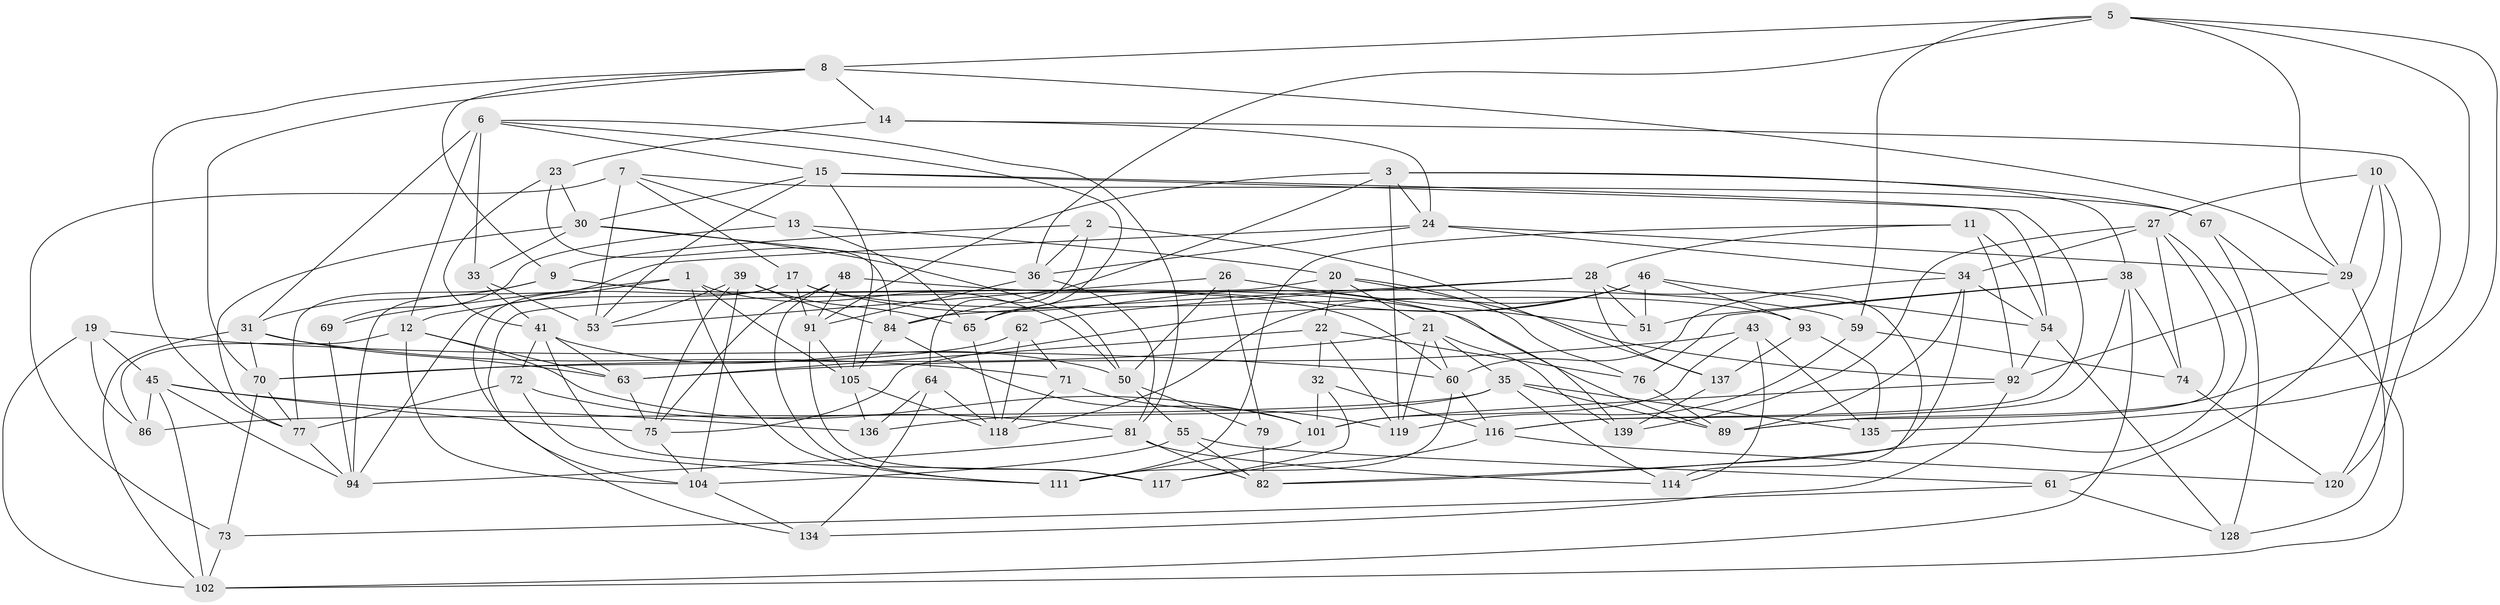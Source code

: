 // Generated by graph-tools (version 1.1) at 2025/24/03/03/25 07:24:26]
// undirected, 88 vertices, 222 edges
graph export_dot {
graph [start="1"]
  node [color=gray90,style=filled];
  1 [super="+18"];
  2;
  3 [super="+4"];
  5 [super="+66"];
  6 [super="+16"];
  7 [super="+57"];
  8 [super="+109"];
  9 [super="+47"];
  10;
  11;
  12 [super="+25"];
  13;
  14;
  15 [super="+100"];
  17 [super="+98"];
  19;
  20 [super="+80"];
  21 [super="+44"];
  22 [super="+37"];
  23;
  24 [super="+106"];
  26;
  27 [super="+90"];
  28 [super="+124"];
  29 [super="+42"];
  30 [super="+110"];
  31 [super="+49"];
  32;
  33;
  34 [super="+83"];
  35 [super="+58"];
  36 [super="+123"];
  38 [super="+131"];
  39 [super="+40"];
  41 [super="+87"];
  43;
  45 [super="+115"];
  46 [super="+52"];
  48;
  50 [super="+113"];
  51;
  53 [super="+68"];
  54 [super="+56"];
  55;
  59;
  60 [super="+96"];
  61;
  62;
  63 [super="+95"];
  64;
  65 [super="+78"];
  67;
  69;
  70 [super="+127"];
  71;
  72;
  73;
  74;
  75 [super="+121"];
  76;
  77 [super="+125"];
  79;
  81 [super="+107"];
  82 [super="+88"];
  84 [super="+85"];
  86;
  89 [super="+103"];
  91 [super="+99"];
  92 [super="+138"];
  93;
  94 [super="+97"];
  101 [super="+126"];
  102 [super="+108"];
  104 [super="+129"];
  105 [super="+112"];
  111 [super="+132"];
  114;
  116 [super="+122"];
  117;
  118 [super="+130"];
  119 [super="+133"];
  120;
  128;
  134;
  135;
  136;
  137;
  139;
  1 -- 69 [weight=2];
  1 -- 12;
  1 -- 111;
  1 -- 50;
  1 -- 105;
  2 -- 9;
  2 -- 137;
  2 -- 64;
  2 -- 36;
  3 -- 119;
  3 -- 38;
  3 -- 84;
  3 -- 24;
  3 -- 67;
  3 -- 91;
  5 -- 29;
  5 -- 89;
  5 -- 59;
  5 -- 135;
  5 -- 8;
  5 -- 36;
  6 -- 15;
  6 -- 65;
  6 -- 33;
  6 -- 12;
  6 -- 31;
  6 -- 81;
  7 -- 13;
  7 -- 67;
  7 -- 73;
  7 -- 17;
  7 -- 53 [weight=2];
  8 -- 14;
  8 -- 70;
  8 -- 29;
  8 -- 77;
  8 -- 9;
  9 -- 89;
  9 -- 77;
  9 -- 60;
  9 -- 31;
  10 -- 61;
  10 -- 27;
  10 -- 29;
  10 -- 120;
  11 -- 92;
  11 -- 28;
  11 -- 111;
  11 -- 54;
  12 -- 63;
  12 -- 101;
  12 -- 86;
  12 -- 104;
  13 -- 69;
  13 -- 65;
  13 -- 20;
  14 -- 24;
  14 -- 23;
  14 -- 120;
  15 -- 116;
  15 -- 53;
  15 -- 105;
  15 -- 30;
  15 -- 54;
  17 -- 139;
  17 -- 104;
  17 -- 93;
  17 -- 94;
  17 -- 91;
  19 -- 86;
  19 -- 102;
  19 -- 60;
  19 -- 45;
  20 -- 92;
  20 -- 134;
  20 -- 21;
  20 -- 22;
  20 -- 76;
  21 -- 119;
  21 -- 35;
  21 -- 70;
  21 -- 139;
  21 -- 60;
  22 -- 119 [weight=2];
  22 -- 76;
  22 -- 32;
  22 -- 63;
  23 -- 41;
  23 -- 84;
  23 -- 30;
  24 -- 94;
  24 -- 34;
  24 -- 36;
  24 -- 29;
  26 -- 53;
  26 -- 51;
  26 -- 79;
  26 -- 50;
  27 -- 139;
  27 -- 82;
  27 -- 89;
  27 -- 34;
  27 -- 74;
  28 -- 84;
  28 -- 51;
  28 -- 137;
  28 -- 114;
  28 -- 62;
  29 -- 92;
  29 -- 128;
  30 -- 33;
  30 -- 77;
  30 -- 50;
  30 -- 36;
  31 -- 71;
  31 -- 63;
  31 -- 70;
  31 -- 102;
  32 -- 117;
  32 -- 116;
  32 -- 101;
  33 -- 41;
  33 -- 53;
  34 -- 60;
  34 -- 82;
  34 -- 54;
  34 -- 89;
  35 -- 136;
  35 -- 114;
  35 -- 86;
  35 -- 135;
  35 -- 89;
  36 -- 81;
  36 -- 91;
  38 -- 76;
  38 -- 51;
  38 -- 116;
  38 -- 74;
  38 -- 102;
  39 -- 84;
  39 -- 75;
  39 -- 65 [weight=2];
  39 -- 104;
  39 -- 53;
  41 -- 117;
  41 -- 72;
  41 -- 50;
  41 -- 63;
  43 -- 135;
  43 -- 63;
  43 -- 114;
  43 -- 101;
  45 -- 136;
  45 -- 86;
  45 -- 102;
  45 -- 75;
  45 -- 94;
  46 -- 65;
  46 -- 51;
  46 -- 93;
  46 -- 54;
  46 -- 118;
  46 -- 75;
  48 -- 111;
  48 -- 59;
  48 -- 75;
  48 -- 91;
  50 -- 79;
  50 -- 55;
  54 -- 92;
  54 -- 128;
  55 -- 61;
  55 -- 104;
  55 -- 82;
  59 -- 74;
  59 -- 119;
  60 -- 111;
  60 -- 116;
  61 -- 73;
  61 -- 128;
  62 -- 71;
  62 -- 70;
  62 -- 118;
  63 -- 75;
  64 -- 134;
  64 -- 136;
  64 -- 118;
  65 -- 118;
  67 -- 128;
  67 -- 102;
  69 -- 94;
  70 -- 73;
  70 -- 77;
  71 -- 119;
  71 -- 118;
  72 -- 111;
  72 -- 77;
  72 -- 81;
  73 -- 102;
  74 -- 120;
  75 -- 104;
  76 -- 89;
  77 -- 94;
  79 -- 82 [weight=2];
  81 -- 114;
  81 -- 82;
  81 -- 94;
  84 -- 101;
  84 -- 105;
  91 -- 105;
  91 -- 117;
  92 -- 134;
  92 -- 101;
  93 -- 135;
  93 -- 137;
  101 -- 111;
  104 -- 134;
  105 -- 118;
  105 -- 136;
  116 -- 120;
  116 -- 117;
  137 -- 139;
}
